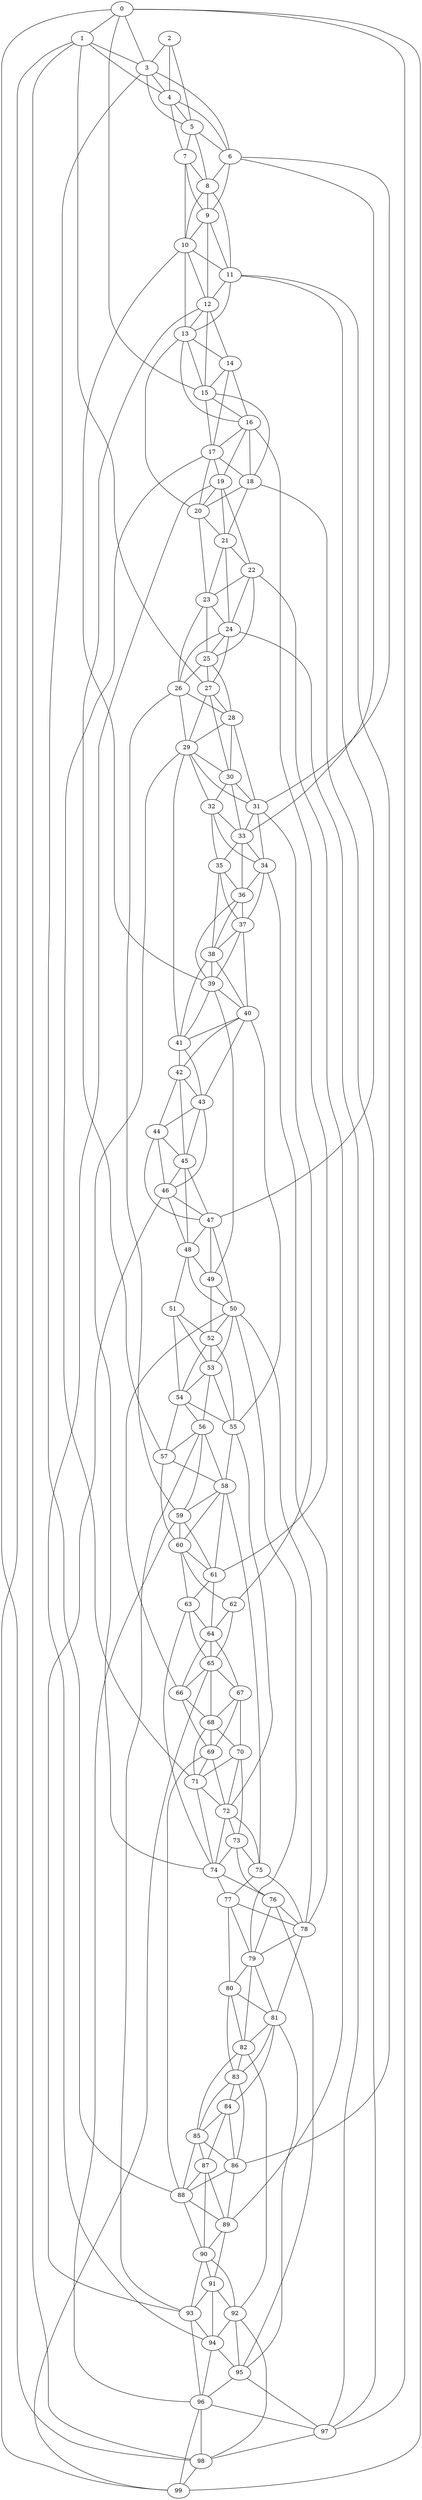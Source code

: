 strict graph "watts_strogatz_graph(100,6,0.1)" {
0;
1;
2;
3;
4;
5;
6;
7;
8;
9;
10;
11;
12;
13;
14;
15;
16;
17;
18;
19;
20;
21;
22;
23;
24;
25;
26;
27;
28;
29;
30;
31;
32;
33;
34;
35;
36;
37;
38;
39;
40;
41;
42;
43;
44;
45;
46;
47;
48;
49;
50;
51;
52;
53;
54;
55;
56;
57;
58;
59;
60;
61;
62;
63;
64;
65;
66;
67;
68;
69;
70;
71;
72;
73;
74;
75;
76;
77;
78;
79;
80;
81;
82;
83;
84;
85;
86;
87;
88;
89;
90;
91;
92;
93;
94;
95;
96;
97;
98;
99;
0 -- 1  [is_available=True, prob="1.0"];
0 -- 3  [is_available=True, prob="1.0"];
0 -- 97  [is_available=True, prob="0.50661197958"];
0 -- 98  [is_available=True, prob="0.682874170164"];
0 -- 15  [is_available=True, prob="1.0"];
0 -- 99  [is_available=True, prob="0.705943627278"];
1 -- 99  [is_available=True, prob="0.889702902603"];
1 -- 4  [is_available=True, prob="0.775510202652"];
1 -- 98  [is_available=True, prob="1.0"];
1 -- 3  [is_available=True, prob="0.730746680488"];
1 -- 27  [is_available=True, prob="0.508596476907"];
2 -- 3  [is_available=True, prob="0.0621180619037"];
2 -- 4  [is_available=True, prob="0.183663701661"];
2 -- 5  [is_available=True, prob="1.0"];
3 -- 4  [is_available=True, prob="0.0814291145239"];
3 -- 5  [is_available=True, prob="0.919217380664"];
3 -- 6  [is_available=True, prob="0.574122139227"];
3 -- 88  [is_available=True, prob="0.633283950509"];
4 -- 5  [is_available=True, prob="0.36997497034"];
4 -- 6  [is_available=True, prob="0.867354981561"];
4 -- 7  [is_available=True, prob="0.180652077843"];
5 -- 6  [is_available=True, prob="1.0"];
5 -- 7  [is_available=True, prob="1.0"];
5 -- 8  [is_available=True, prob="0.792555629536"];
6 -- 33  [is_available=True, prob="0.0572237125517"];
6 -- 8  [is_available=True, prob="0.239243475001"];
6 -- 9  [is_available=True, prob="0.413827411122"];
6 -- 31  [is_available=True, prob="0.589639210297"];
7 -- 8  [is_available=True, prob="0.569938386009"];
7 -- 9  [is_available=True, prob="0.0179153542916"];
7 -- 10  [is_available=True, prob="0.281485835917"];
8 -- 9  [is_available=True, prob="0.607726528946"];
8 -- 10  [is_available=True, prob="0.509425057956"];
8 -- 11  [is_available=True, prob="0.664170381565"];
9 -- 10  [is_available=True, prob="0.824030107492"];
9 -- 11  [is_available=True, prob="0.185881791862"];
9 -- 12  [is_available=True, prob="0.306169331494"];
10 -- 11  [is_available=True, prob="0.0436334638997"];
10 -- 12  [is_available=True, prob="0.208925459357"];
10 -- 13  [is_available=True, prob="0.578972391713"];
10 -- 39  [is_available=True, prob="0.423886843752"];
11 -- 12  [is_available=True, prob="0.518350087824"];
11 -- 13  [is_available=True, prob="0.0742232589772"];
11 -- 47  [is_available=True, prob="0.41918697704"];
11 -- 86  [is_available=True, prob="1.0"];
12 -- 13  [is_available=True, prob="0.384499209009"];
12 -- 14  [is_available=True, prob="0.176256039185"];
12 -- 15  [is_available=True, prob="1.0"];
12 -- 57  [is_available=True, prob="0.753170517187"];
13 -- 14  [is_available=True, prob="1.0"];
13 -- 15  [is_available=True, prob="0.935449500319"];
13 -- 16  [is_available=True, prob="1.0"];
13 -- 20  [is_available=True, prob="0.198406222393"];
14 -- 15  [is_available=True, prob="1.0"];
14 -- 16  [is_available=True, prob="0.282172714233"];
14 -- 17  [is_available=True, prob="0.664875345315"];
15 -- 16  [is_available=True, prob="1.0"];
15 -- 17  [is_available=True, prob="1.0"];
15 -- 18  [is_available=True, prob="1.0"];
16 -- 17  [is_available=True, prob="0.809067356818"];
16 -- 18  [is_available=True, prob="1.0"];
16 -- 19  [is_available=True, prob="0.551945931068"];
16 -- 61  [is_available=True, prob="0.363810552121"];
17 -- 71  [is_available=True, prob="1.0"];
17 -- 18  [is_available=True, prob="0.997288978067"];
17 -- 19  [is_available=True, prob="0.738872161624"];
17 -- 20  [is_available=True, prob="0.544274592037"];
18 -- 97  [is_available=True, prob="0.870573820251"];
18 -- 20  [is_available=True, prob="1.0"];
18 -- 21  [is_available=True, prob="0.180249916114"];
19 -- 20  [is_available=True, prob="0.379772033493"];
19 -- 21  [is_available=True, prob="0.890117886479"];
19 -- 22  [is_available=True, prob="0.237753224169"];
19 -- 94  [is_available=True, prob="0.632100687954"];
20 -- 21  [is_available=True, prob="0.931403381821"];
20 -- 23  [is_available=True, prob="1.0"];
21 -- 22  [is_available=True, prob="0.514156327457"];
21 -- 23  [is_available=True, prob="0.61284635272"];
21 -- 24  [is_available=True, prob="0.20733246528"];
22 -- 89  [is_available=True, prob="0.346984825361"];
22 -- 23  [is_available=True, prob="0.911192199049"];
22 -- 24  [is_available=True, prob="0.0579134285105"];
22 -- 25  [is_available=True, prob="1.0"];
23 -- 24  [is_available=True, prob="0.936199567865"];
23 -- 25  [is_available=True, prob="1.0"];
23 -- 26  [is_available=True, prob="0.906436357236"];
24 -- 97  [is_available=True, prob="0.29729770195"];
24 -- 25  [is_available=True, prob="0.595356333903"];
24 -- 26  [is_available=True, prob="0.603990102137"];
24 -- 27  [is_available=True, prob="0.185844415113"];
25 -- 26  [is_available=True, prob="0.978152825254"];
25 -- 27  [is_available=True, prob="0.699375869524"];
25 -- 28  [is_available=True, prob="1.0"];
26 -- 59  [is_available=True, prob="0.302082874533"];
26 -- 28  [is_available=True, prob="0.434170896213"];
26 -- 29  [is_available=True, prob="1.0"];
27 -- 28  [is_available=True, prob="0.125466747846"];
27 -- 29  [is_available=True, prob="0.564875896796"];
27 -- 30  [is_available=True, prob="0.205769635051"];
28 -- 29  [is_available=True, prob="0.135111784038"];
28 -- 30  [is_available=True, prob="0.150747707109"];
28 -- 31  [is_available=True, prob="1.0"];
29 -- 32  [is_available=True, prob="0.0139160498221"];
29 -- 41  [is_available=True, prob="0.954554587579"];
29 -- 74  [is_available=True, prob="0.443453376508"];
29 -- 30  [is_available=True, prob="0.408409994533"];
29 -- 31  [is_available=True, prob="0.145029442998"];
30 -- 32  [is_available=True, prob="0.450145497422"];
30 -- 33  [is_available=True, prob="1.0"];
30 -- 31  [is_available=True, prob="0.742044495661"];
31 -- 33  [is_available=True, prob="0.840377062984"];
31 -- 34  [is_available=True, prob="0.474892860922"];
31 -- 62  [is_available=True, prob="0.653560120389"];
32 -- 33  [is_available=True, prob="0.28514276068"];
32 -- 34  [is_available=True, prob="0.385282947602"];
32 -- 35  [is_available=True, prob="0.193725595863"];
33 -- 34  [is_available=True, prob="1.0"];
33 -- 35  [is_available=True, prob="1.0"];
33 -- 36  [is_available=True, prob="0.341001200245"];
34 -- 36  [is_available=True, prob="0.59822842197"];
34 -- 37  [is_available=True, prob="0.492277626215"];
34 -- 78  [is_available=True, prob="0.158773243944"];
35 -- 36  [is_available=True, prob="0.354507107363"];
35 -- 37  [is_available=True, prob="0.0153852398299"];
35 -- 38  [is_available=True, prob="1.0"];
36 -- 37  [is_available=True, prob="0.660403000371"];
36 -- 38  [is_available=True, prob="0.474097097138"];
36 -- 39  [is_available=True, prob="0.809407675599"];
37 -- 38  [is_available=True, prob="0.80027836089"];
37 -- 39  [is_available=True, prob="1.0"];
37 -- 40  [is_available=True, prob="1.0"];
38 -- 39  [is_available=True, prob="0.442108832854"];
38 -- 40  [is_available=True, prob="0.78630131709"];
38 -- 41  [is_available=True, prob="0.03038936785"];
39 -- 40  [is_available=True, prob="0.535470228261"];
39 -- 41  [is_available=True, prob="0.0105435784582"];
39 -- 49  [is_available=True, prob="0.504445952564"];
40 -- 41  [is_available=True, prob="0.679635026248"];
40 -- 42  [is_available=True, prob="0.417860739858"];
40 -- 43  [is_available=True, prob="0.135442171506"];
40 -- 55  [is_available=True, prob="1.0"];
41 -- 42  [is_available=True, prob="1.0"];
41 -- 43  [is_available=True, prob="1.0"];
42 -- 43  [is_available=True, prob="0.286705400034"];
42 -- 44  [is_available=True, prob="0.514481797566"];
42 -- 45  [is_available=True, prob="0.826379127518"];
43 -- 44  [is_available=True, prob="0.201520992988"];
43 -- 45  [is_available=True, prob="0.0869672788694"];
43 -- 46  [is_available=True, prob="0.031197109681"];
44 -- 45  [is_available=True, prob="0.521417744844"];
44 -- 46  [is_available=True, prob="0.86620897858"];
44 -- 47  [is_available=True, prob="0.08845579287"];
45 -- 46  [is_available=True, prob="0.972287354526"];
45 -- 47  [is_available=True, prob="0.644506287569"];
45 -- 48  [is_available=True, prob="0.694606287128"];
46 -- 47  [is_available=True, prob="0.688247831479"];
46 -- 48  [is_available=True, prob="0.610104315446"];
46 -- 93  [is_available=True, prob="0.174077328542"];
47 -- 48  [is_available=True, prob="0.510788040126"];
47 -- 49  [is_available=True, prob="0.0729312207683"];
47 -- 50  [is_available=True, prob="1.0"];
48 -- 49  [is_available=True, prob="0.103073938161"];
48 -- 50  [is_available=True, prob="0.6174097556"];
48 -- 51  [is_available=True, prob="0.682603978544"];
49 -- 50  [is_available=True, prob="0.983938641611"];
49 -- 52  [is_available=True, prob="0.79658677243"];
50 -- 66  [is_available=True, prob="0.310309884074"];
50 -- 78  [is_available=True, prob="0.318845049322"];
50 -- 52  [is_available=True, prob="0.204967409025"];
50 -- 53  [is_available=True, prob="0.158417892413"];
50 -- 79  [is_available=True, prob="0.374437869139"];
51 -- 52  [is_available=True, prob="1.0"];
51 -- 53  [is_available=True, prob="0.984184257927"];
51 -- 54  [is_available=True, prob="0.989129298319"];
52 -- 53  [is_available=True, prob="1.0"];
52 -- 54  [is_available=True, prob="1.0"];
52 -- 55  [is_available=True, prob="0.716405413367"];
53 -- 54  [is_available=True, prob="0.769929392279"];
53 -- 55  [is_available=True, prob="0.258671815624"];
53 -- 56  [is_available=True, prob="1.0"];
54 -- 55  [is_available=True, prob="0.333948188103"];
54 -- 56  [is_available=True, prob="0.935766548071"];
54 -- 57  [is_available=True, prob="0.994292527146"];
55 -- 72  [is_available=True, prob="0.216760807638"];
55 -- 58  [is_available=True, prob="1.0"];
56 -- 57  [is_available=True, prob="0.439595775467"];
56 -- 58  [is_available=True, prob="0.43667608323"];
56 -- 59  [is_available=True, prob="1.0"];
56 -- 93  [is_available=True, prob="0.585906875324"];
57 -- 58  [is_available=True, prob="0.327306834813"];
57 -- 60  [is_available=True, prob="0.0701550487214"];
58 -- 75  [is_available=True, prob="1.0"];
58 -- 59  [is_available=True, prob="1.0"];
58 -- 60  [is_available=True, prob="0.825041366692"];
58 -- 61  [is_available=True, prob="0.837175534752"];
59 -- 96  [is_available=True, prob="0.248018462299"];
59 -- 60  [is_available=True, prob="1.0"];
59 -- 61  [is_available=True, prob="0.184560380867"];
60 -- 61  [is_available=True, prob="1.0"];
60 -- 62  [is_available=True, prob="0.194779791435"];
60 -- 63  [is_available=True, prob="0.185256514892"];
61 -- 64  [is_available=True, prob="0.01430511086"];
61 -- 63  [is_available=True, prob="0.30378731833"];
62 -- 64  [is_available=True, prob="0.756816835194"];
62 -- 65  [is_available=True, prob="1.0"];
63 -- 64  [is_available=True, prob="1.0"];
63 -- 65  [is_available=True, prob="0.35177086486"];
63 -- 74  [is_available=True, prob="0.77739384643"];
64 -- 65  [is_available=True, prob="0.261268763626"];
64 -- 66  [is_available=True, prob="0.470608245678"];
64 -- 67  [is_available=True, prob="0.455503727926"];
65 -- 66  [is_available=True, prob="0.602324308894"];
65 -- 67  [is_available=True, prob="0.305991588565"];
65 -- 68  [is_available=True, prob="0.0760522992068"];
65 -- 99  [is_available=True, prob="0.0877020548775"];
66 -- 68  [is_available=True, prob="0.140830988718"];
66 -- 69  [is_available=True, prob="0.356024192308"];
67 -- 68  [is_available=True, prob="1.0"];
67 -- 69  [is_available=True, prob="1.0"];
67 -- 70  [is_available=True, prob="1.0"];
68 -- 69  [is_available=True, prob="0.87764764314"];
68 -- 70  [is_available=True, prob="1.0"];
68 -- 71  [is_available=True, prob="1.0"];
69 -- 71  [is_available=True, prob="1.0"];
69 -- 72  [is_available=True, prob="0.628725620232"];
69 -- 88  [is_available=True, prob="1.0"];
70 -- 71  [is_available=True, prob="0.735103703649"];
70 -- 72  [is_available=True, prob="0.542719665802"];
70 -- 73  [is_available=True, prob="0.123307251216"];
71 -- 72  [is_available=True, prob="0.0185888635219"];
71 -- 74  [is_available=True, prob="0.448075756756"];
72 -- 73  [is_available=True, prob="1.0"];
72 -- 74  [is_available=True, prob="0.840243544373"];
72 -- 75  [is_available=True, prob="1.0"];
73 -- 74  [is_available=True, prob="1.0"];
73 -- 75  [is_available=True, prob="0.718373572032"];
73 -- 76  [is_available=True, prob="0.880260137603"];
74 -- 76  [is_available=True, prob="0.910555890945"];
74 -- 77  [is_available=True, prob="0.474153220042"];
75 -- 77  [is_available=True, prob="0.917565348013"];
75 -- 78  [is_available=True, prob="0.900443742066"];
76 -- 78  [is_available=True, prob="1.0"];
76 -- 79  [is_available=True, prob="0.0510813956366"];
76 -- 95  [is_available=True, prob="0.52513105144"];
77 -- 78  [is_available=True, prob="0.324823211013"];
77 -- 79  [is_available=True, prob="1.0"];
77 -- 80  [is_available=True, prob="1.0"];
78 -- 79  [is_available=True, prob="0.26885697351"];
78 -- 81  [is_available=True, prob="0.180956665169"];
79 -- 80  [is_available=True, prob="0.172317671076"];
79 -- 81  [is_available=True, prob="1.0"];
79 -- 82  [is_available=True, prob="0.385967255598"];
80 -- 81  [is_available=True, prob="0.00638065930452"];
80 -- 82  [is_available=True, prob="0.740471269696"];
80 -- 83  [is_available=True, prob="0.982167553166"];
81 -- 82  [is_available=True, prob="0.866771925274"];
81 -- 83  [is_available=True, prob="0.856940196403"];
81 -- 84  [is_available=True, prob="0.270803686298"];
81 -- 95  [is_available=True, prob="0.330707756929"];
82 -- 83  [is_available=True, prob="0.138072612691"];
82 -- 85  [is_available=True, prob="0.590672696066"];
82 -- 92  [is_available=True, prob="0.959722101054"];
83 -- 84  [is_available=True, prob="0.423509971332"];
83 -- 85  [is_available=True, prob="0.730654485112"];
83 -- 86  [is_available=True, prob="0.619451073305"];
84 -- 85  [is_available=True, prob="0.719692357947"];
84 -- 86  [is_available=True, prob="1.0"];
84 -- 87  [is_available=True, prob="0.202532523807"];
85 -- 86  [is_available=True, prob="1.0"];
85 -- 87  [is_available=True, prob="0.749616915396"];
85 -- 88  [is_available=True, prob="0.656918938769"];
86 -- 88  [is_available=True, prob="0.505177374748"];
86 -- 89  [is_available=True, prob="1.0"];
87 -- 88  [is_available=True, prob="0.762776459903"];
87 -- 89  [is_available=True, prob="1.0"];
87 -- 90  [is_available=True, prob="0.211088440955"];
88 -- 89  [is_available=True, prob="0.962592353207"];
88 -- 90  [is_available=True, prob="0.0786693327607"];
89 -- 90  [is_available=True, prob="0.411126933135"];
89 -- 91  [is_available=True, prob="0.812753910767"];
90 -- 91  [is_available=True, prob="0.735651065195"];
90 -- 92  [is_available=True, prob="1.0"];
90 -- 93  [is_available=True, prob="0.87128755739"];
91 -- 92  [is_available=True, prob="0.718335378641"];
91 -- 93  [is_available=True, prob="0.230214082421"];
91 -- 94  [is_available=True, prob="0.805163607001"];
92 -- 98  [is_available=True, prob="0.649322700576"];
92 -- 94  [is_available=True, prob="1.0"];
92 -- 95  [is_available=True, prob="1.0"];
93 -- 96  [is_available=True, prob="0.305211968042"];
93 -- 94  [is_available=True, prob="0.0995802327791"];
94 -- 96  [is_available=True, prob="0.667965092616"];
94 -- 95  [is_available=True, prob="0.537447939185"];
95 -- 96  [is_available=True, prob="0.0174801190258"];
95 -- 97  [is_available=True, prob="0.949943586886"];
96 -- 97  [is_available=True, prob="0.157279623595"];
96 -- 98  [is_available=True, prob="1.0"];
96 -- 99  [is_available=True, prob="0.711231801868"];
97 -- 98  [is_available=True, prob="0.950121395146"];
98 -- 99  [is_available=True, prob="1.0"];
}
